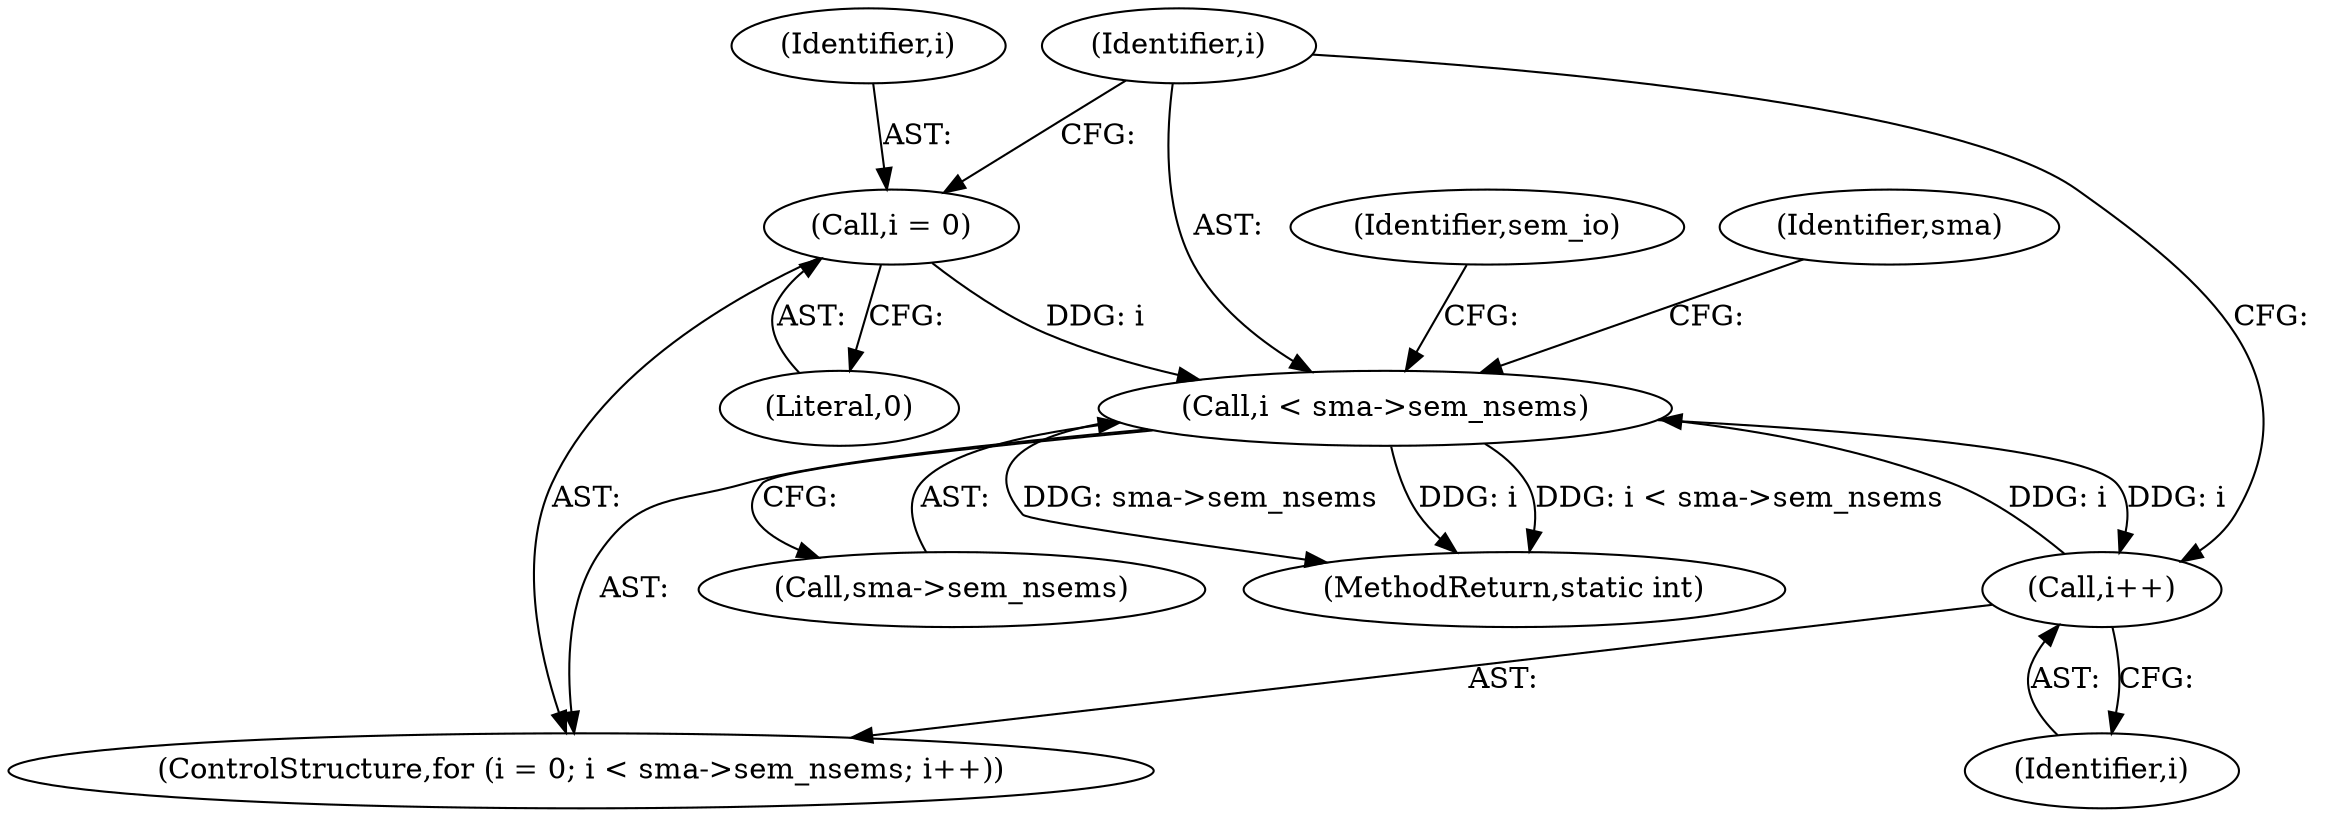 digraph "0_linux_6062a8dc0517bce23e3c2f7d2fea5e22411269a3_12@pointer" {
"1000237" [label="(Call,i < sma->sem_nsems)"];
"1000234" [label="(Call,i = 0)"];
"1000242" [label="(Call,i++)"];
"1000237" [label="(Call,i < sma->sem_nsems)"];
"1000238" [label="(Identifier,i)"];
"1000236" [label="(Literal,0)"];
"1000243" [label="(Identifier,i)"];
"1000233" [label="(ControlStructure,for (i = 0; i < sma->sem_nsems; i++))"];
"1000239" [label="(Call,sma->sem_nsems)"];
"1000234" [label="(Call,i = 0)"];
"1000246" [label="(Identifier,sem_io)"];
"1000235" [label="(Identifier,i)"];
"1000256" [label="(Identifier,sma)"];
"1000242" [label="(Call,i++)"];
"1000237" [label="(Call,i < sma->sem_nsems)"];
"1000510" [label="(MethodReturn,static int)"];
"1000237" -> "1000233"  [label="AST: "];
"1000237" -> "1000239"  [label="CFG: "];
"1000238" -> "1000237"  [label="AST: "];
"1000239" -> "1000237"  [label="AST: "];
"1000246" -> "1000237"  [label="CFG: "];
"1000256" -> "1000237"  [label="CFG: "];
"1000237" -> "1000510"  [label="DDG: i < sma->sem_nsems"];
"1000237" -> "1000510"  [label="DDG: sma->sem_nsems"];
"1000237" -> "1000510"  [label="DDG: i"];
"1000234" -> "1000237"  [label="DDG: i"];
"1000242" -> "1000237"  [label="DDG: i"];
"1000237" -> "1000242"  [label="DDG: i"];
"1000234" -> "1000233"  [label="AST: "];
"1000234" -> "1000236"  [label="CFG: "];
"1000235" -> "1000234"  [label="AST: "];
"1000236" -> "1000234"  [label="AST: "];
"1000238" -> "1000234"  [label="CFG: "];
"1000242" -> "1000233"  [label="AST: "];
"1000242" -> "1000243"  [label="CFG: "];
"1000243" -> "1000242"  [label="AST: "];
"1000238" -> "1000242"  [label="CFG: "];
}

